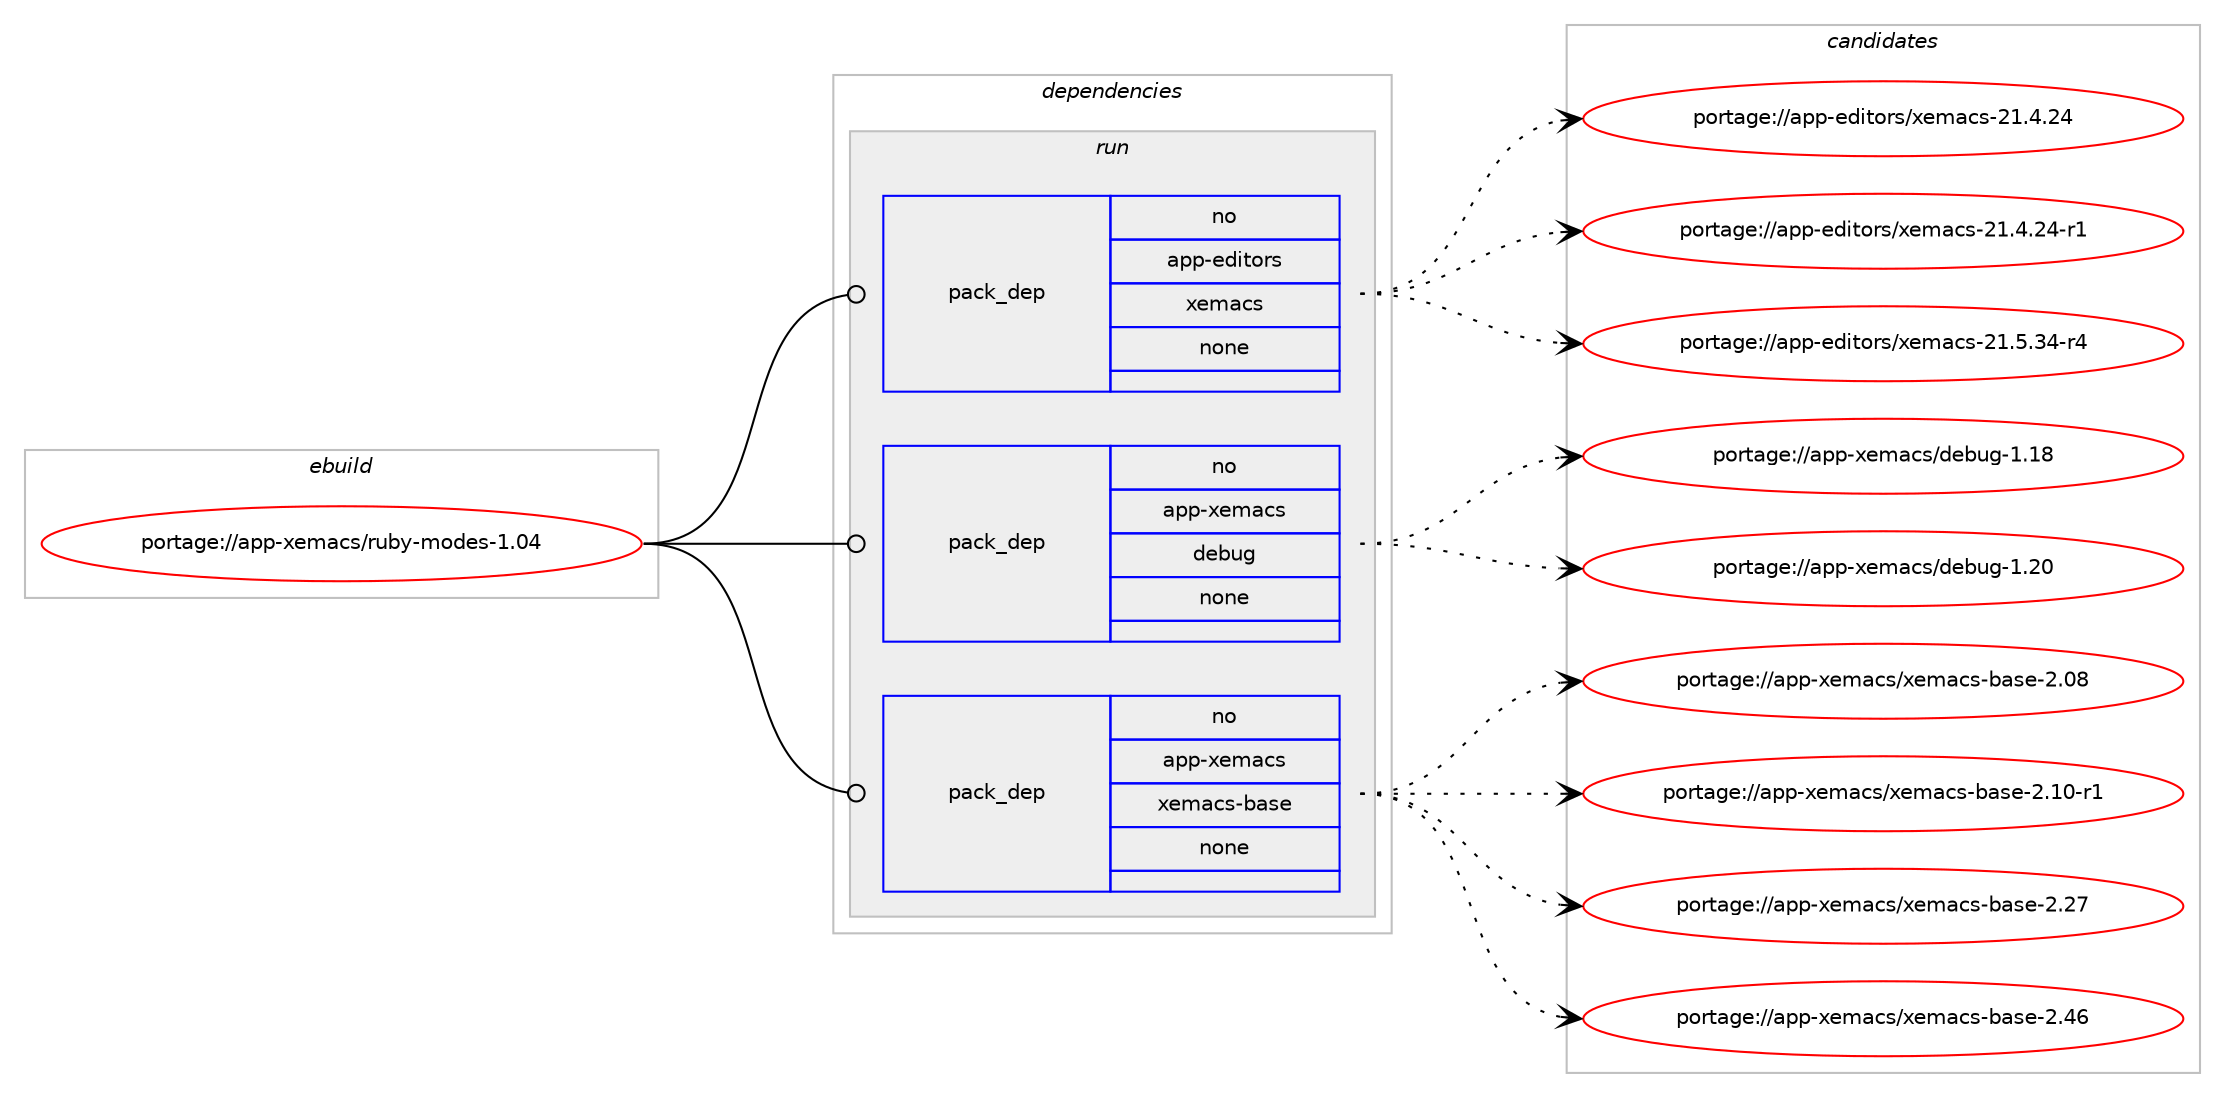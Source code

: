 digraph prolog {

# *************
# Graph options
# *************

newrank=true;
concentrate=true;
compound=true;
graph [rankdir=LR,fontname=Helvetica,fontsize=10,ranksep=1.5];#, ranksep=2.5, nodesep=0.2];
edge  [arrowhead=vee];
node  [fontname=Helvetica,fontsize=10];

# **********
# The ebuild
# **********

subgraph cluster_leftcol {
color=gray;
rank=same;
label=<<i>ebuild</i>>;
id [label="portage://app-xemacs/ruby-modes-1.04", color=red, width=4, href="../app-xemacs/ruby-modes-1.04.svg"];
}

# ****************
# The dependencies
# ****************

subgraph cluster_midcol {
color=gray;
label=<<i>dependencies</i>>;
subgraph cluster_compile {
fillcolor="#eeeeee";
style=filled;
label=<<i>compile</i>>;
}
subgraph cluster_compileandrun {
fillcolor="#eeeeee";
style=filled;
label=<<i>compile and run</i>>;
}
subgraph cluster_run {
fillcolor="#eeeeee";
style=filled;
label=<<i>run</i>>;
subgraph pack38370 {
dependency51213 [label=<<TABLE BORDER="0" CELLBORDER="1" CELLSPACING="0" CELLPADDING="4" WIDTH="220"><TR><TD ROWSPAN="6" CELLPADDING="30">pack_dep</TD></TR><TR><TD WIDTH="110">no</TD></TR><TR><TD>app-editors</TD></TR><TR><TD>xemacs</TD></TR><TR><TD>none</TD></TR><TR><TD></TD></TR></TABLE>>, shape=none, color=blue];
}
id:e -> dependency51213:w [weight=20,style="solid",arrowhead="odot"];
subgraph pack38371 {
dependency51214 [label=<<TABLE BORDER="0" CELLBORDER="1" CELLSPACING="0" CELLPADDING="4" WIDTH="220"><TR><TD ROWSPAN="6" CELLPADDING="30">pack_dep</TD></TR><TR><TD WIDTH="110">no</TD></TR><TR><TD>app-xemacs</TD></TR><TR><TD>debug</TD></TR><TR><TD>none</TD></TR><TR><TD></TD></TR></TABLE>>, shape=none, color=blue];
}
id:e -> dependency51214:w [weight=20,style="solid",arrowhead="odot"];
subgraph pack38372 {
dependency51215 [label=<<TABLE BORDER="0" CELLBORDER="1" CELLSPACING="0" CELLPADDING="4" WIDTH="220"><TR><TD ROWSPAN="6" CELLPADDING="30">pack_dep</TD></TR><TR><TD WIDTH="110">no</TD></TR><TR><TD>app-xemacs</TD></TR><TR><TD>xemacs-base</TD></TR><TR><TD>none</TD></TR><TR><TD></TD></TR></TABLE>>, shape=none, color=blue];
}
id:e -> dependency51215:w [weight=20,style="solid",arrowhead="odot"];
}
}

# **************
# The candidates
# **************

subgraph cluster_choices {
rank=same;
color=gray;
label=<<i>candidates</i>>;

subgraph choice38370 {
color=black;
nodesep=1;
choiceportage97112112451011001051161111141154712010110997991154550494652465052 [label="portage://app-editors/xemacs-21.4.24", color=red, width=4,href="../app-editors/xemacs-21.4.24.svg"];
choiceportage971121124510110010511611111411547120101109979911545504946524650524511449 [label="portage://app-editors/xemacs-21.4.24-r1", color=red, width=4,href="../app-editors/xemacs-21.4.24-r1.svg"];
choiceportage971121124510110010511611111411547120101109979911545504946534651524511452 [label="portage://app-editors/xemacs-21.5.34-r4", color=red, width=4,href="../app-editors/xemacs-21.5.34-r4.svg"];
dependency51213:e -> choiceportage97112112451011001051161111141154712010110997991154550494652465052:w [style=dotted,weight="100"];
dependency51213:e -> choiceportage971121124510110010511611111411547120101109979911545504946524650524511449:w [style=dotted,weight="100"];
dependency51213:e -> choiceportage971121124510110010511611111411547120101109979911545504946534651524511452:w [style=dotted,weight="100"];
}
subgraph choice38371 {
color=black;
nodesep=1;
choiceportage9711211245120101109979911547100101981171034549464956 [label="portage://app-xemacs/debug-1.18", color=red, width=4,href="../app-xemacs/debug-1.18.svg"];
choiceportage9711211245120101109979911547100101981171034549465048 [label="portage://app-xemacs/debug-1.20", color=red, width=4,href="../app-xemacs/debug-1.20.svg"];
dependency51214:e -> choiceportage9711211245120101109979911547100101981171034549464956:w [style=dotted,weight="100"];
dependency51214:e -> choiceportage9711211245120101109979911547100101981171034549465048:w [style=dotted,weight="100"];
}
subgraph choice38372 {
color=black;
nodesep=1;
choiceportage971121124512010110997991154712010110997991154598971151014550464856 [label="portage://app-xemacs/xemacs-base-2.08", color=red, width=4,href="../app-xemacs/xemacs-base-2.08.svg"];
choiceportage9711211245120101109979911547120101109979911545989711510145504649484511449 [label="portage://app-xemacs/xemacs-base-2.10-r1", color=red, width=4,href="../app-xemacs/xemacs-base-2.10-r1.svg"];
choiceportage971121124512010110997991154712010110997991154598971151014550465055 [label="portage://app-xemacs/xemacs-base-2.27", color=red, width=4,href="../app-xemacs/xemacs-base-2.27.svg"];
choiceportage971121124512010110997991154712010110997991154598971151014550465254 [label="portage://app-xemacs/xemacs-base-2.46", color=red, width=4,href="../app-xemacs/xemacs-base-2.46.svg"];
dependency51215:e -> choiceportage971121124512010110997991154712010110997991154598971151014550464856:w [style=dotted,weight="100"];
dependency51215:e -> choiceportage9711211245120101109979911547120101109979911545989711510145504649484511449:w [style=dotted,weight="100"];
dependency51215:e -> choiceportage971121124512010110997991154712010110997991154598971151014550465055:w [style=dotted,weight="100"];
dependency51215:e -> choiceportage971121124512010110997991154712010110997991154598971151014550465254:w [style=dotted,weight="100"];
}
}

}
